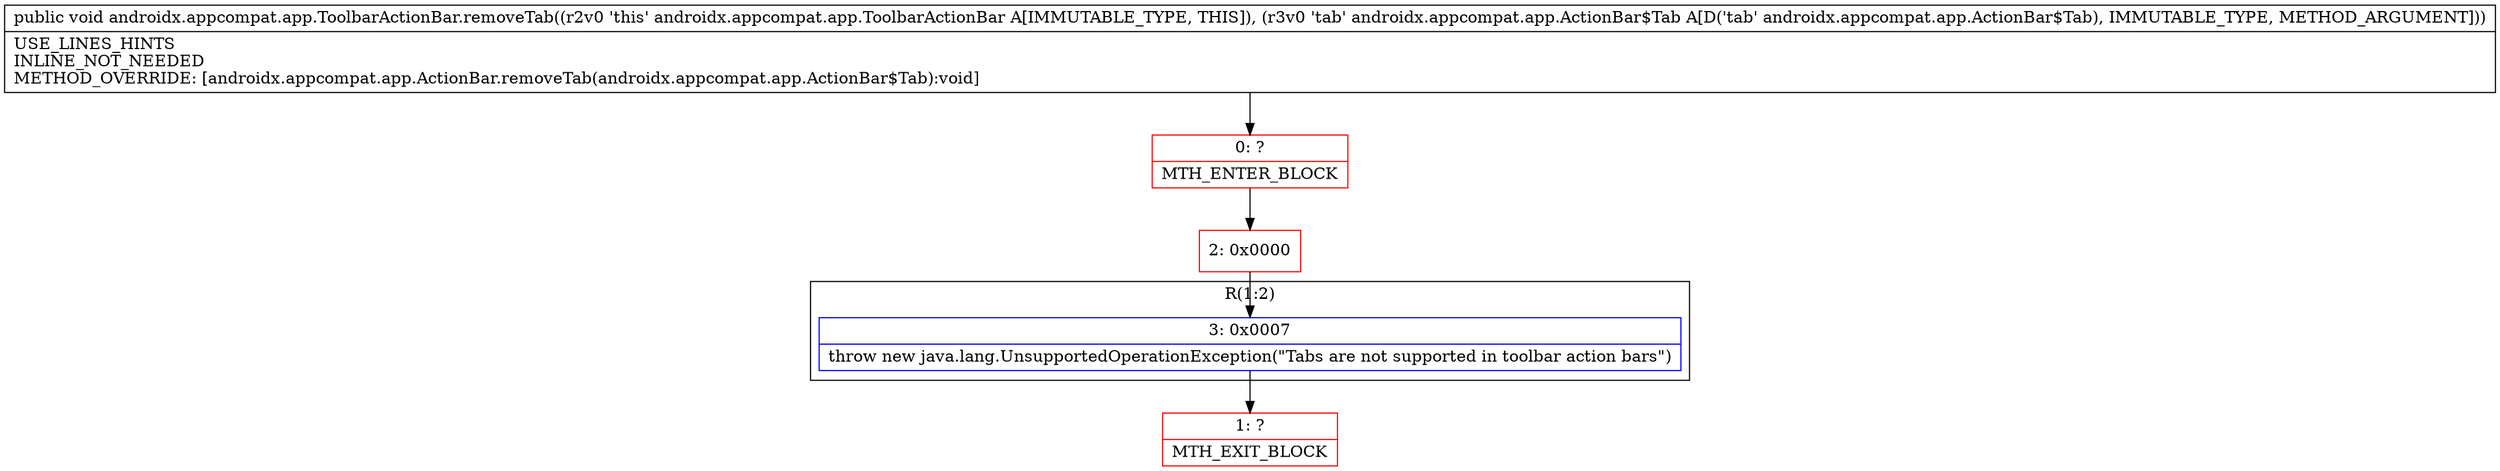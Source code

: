 digraph "CFG forandroidx.appcompat.app.ToolbarActionBar.removeTab(Landroidx\/appcompat\/app\/ActionBar$Tab;)V" {
subgraph cluster_Region_1253353613 {
label = "R(1:2)";
node [shape=record,color=blue];
Node_3 [shape=record,label="{3\:\ 0x0007|throw new java.lang.UnsupportedOperationException(\"Tabs are not supported in toolbar action bars\")\l}"];
}
Node_0 [shape=record,color=red,label="{0\:\ ?|MTH_ENTER_BLOCK\l}"];
Node_2 [shape=record,color=red,label="{2\:\ 0x0000}"];
Node_1 [shape=record,color=red,label="{1\:\ ?|MTH_EXIT_BLOCK\l}"];
MethodNode[shape=record,label="{public void androidx.appcompat.app.ToolbarActionBar.removeTab((r2v0 'this' androidx.appcompat.app.ToolbarActionBar A[IMMUTABLE_TYPE, THIS]), (r3v0 'tab' androidx.appcompat.app.ActionBar$Tab A[D('tab' androidx.appcompat.app.ActionBar$Tab), IMMUTABLE_TYPE, METHOD_ARGUMENT]))  | USE_LINES_HINTS\lINLINE_NOT_NEEDED\lMETHOD_OVERRIDE: [androidx.appcompat.app.ActionBar.removeTab(androidx.appcompat.app.ActionBar$Tab):void]\l}"];
MethodNode -> Node_0;Node_3 -> Node_1;
Node_0 -> Node_2;
Node_2 -> Node_3;
}

